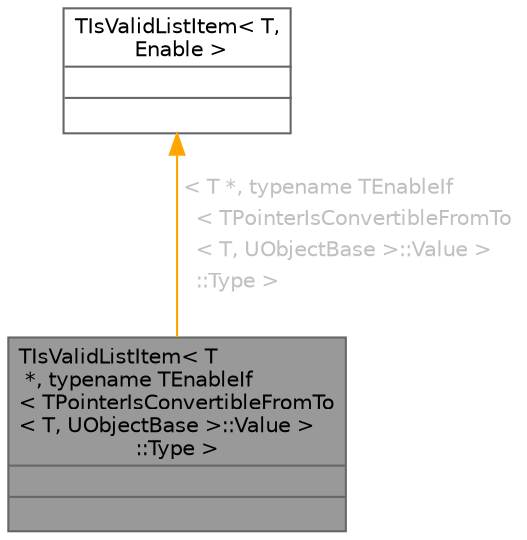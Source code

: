 digraph "TIsValidListItem&lt; T *, typename TEnableIf&lt; TPointerIsConvertibleFromTo&lt; T, UObjectBase &gt;::Value &gt;::Type &gt;"
{
 // INTERACTIVE_SVG=YES
 // LATEX_PDF_SIZE
  bgcolor="transparent";
  edge [fontname=Helvetica,fontsize=10,labelfontname=Helvetica,labelfontsize=10];
  node [fontname=Helvetica,fontsize=10,shape=box,height=0.2,width=0.4];
  Node1 [id="Node000001",shape=plain,label=<<TABLE CELLBORDER="0" BORDER="1"><TR><TD COLSPAN="2" CELLPADDING="1" CELLSPACING="0">TIsValidListItem&lt; T<BR ALIGN="LEFT"/> *, typename TEnableIf<BR ALIGN="LEFT"/>&lt; TPointerIsConvertibleFromTo<BR ALIGN="LEFT"/>&lt; T, UObjectBase &gt;::Value &gt;<BR ALIGN="LEFT"/>::Type &gt;</TD></TR>
<HR/>
<TR><TD COLSPAN="2" CELLPADDING="1" CELLSPACING="0">&nbsp;</TD></TR>
<HR/>
<TR><TD COLSPAN="2" CELLPADDING="1" CELLSPACING="0">&nbsp;</TD></TR>
</TABLE>>
,height=0.2,width=0.4,color="gray40", fillcolor="grey60", style="filled", fontcolor="black",tooltip=" "];
  Node2 -> Node1 [id="edge1_Node000001_Node000002",dir="back",color="orange",style="solid",tooltip=" ",label=<<TABLE CELLBORDER="0" BORDER="0"><TR><TD VALIGN="top" ALIGN="LEFT" CELLPADDING="1" CELLSPACING="0">&lt; T *, typename TEnableIf</TD></TR>
<TR><TD VALIGN="top" ALIGN="LEFT" CELLPADDING="1" CELLSPACING="0">&nbsp;&nbsp;&lt; TPointerIsConvertibleFromTo</TD></TR>
<TR><TD VALIGN="top" ALIGN="LEFT" CELLPADDING="1" CELLSPACING="0">&nbsp;&nbsp;&lt; T, UObjectBase &gt;::Value &gt;</TD></TR>
<TR><TD VALIGN="top" ALIGN="LEFT" CELLPADDING="1" CELLSPACING="0">&nbsp;&nbsp;::Type &gt;</TD></TR>
</TABLE>> ,fontcolor="grey" ];
  Node2 [id="Node000002",shape=plain,label=<<TABLE CELLBORDER="0" BORDER="1"><TR><TD COLSPAN="2" CELLPADDING="1" CELLSPACING="0">TIsValidListItem&lt; T,<BR ALIGN="LEFT"/> Enable &gt;</TD></TR>
<HR/>
<TR><TD COLSPAN="2" CELLPADDING="1" CELLSPACING="0">&nbsp;</TD></TR>
<HR/>
<TR><TD COLSPAN="2" CELLPADDING="1" CELLSPACING="0">&nbsp;</TD></TR>
</TABLE>>
,height=0.2,width=0.4,color="gray40", fillcolor="white", style="filled",URL="$da/d14/structTIsValidListItem.html",tooltip="Lists/Trees only work with shared pointer types, and UObjbectBase*."];
}
